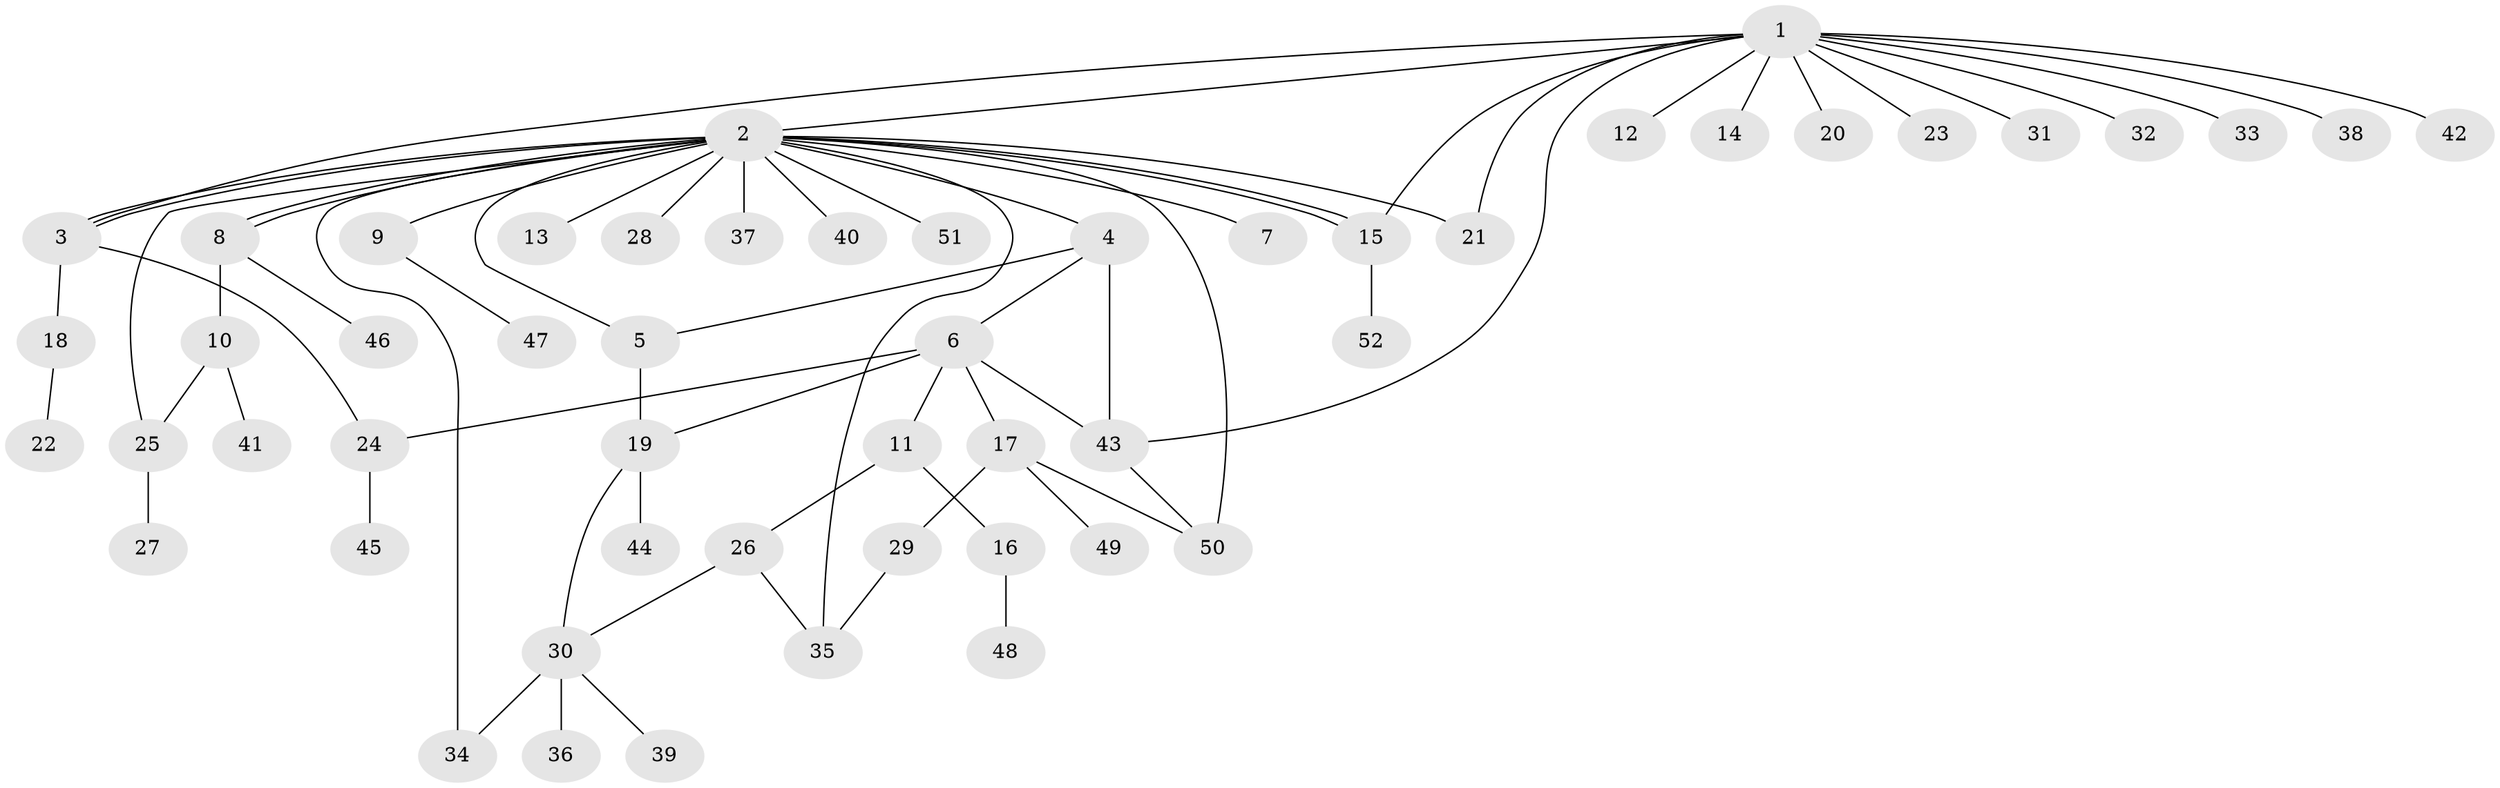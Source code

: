 // coarse degree distribution, {13: 0.03125, 16: 0.03125, 4: 0.0625, 7: 0.03125, 1: 0.53125, 2: 0.21875, 3: 0.0625, 5: 0.03125}
// Generated by graph-tools (version 1.1) at 2025/50/03/04/25 22:50:03]
// undirected, 52 vertices, 69 edges
graph export_dot {
  node [color=gray90,style=filled];
  1;
  2;
  3;
  4;
  5;
  6;
  7;
  8;
  9;
  10;
  11;
  12;
  13;
  14;
  15;
  16;
  17;
  18;
  19;
  20;
  21;
  22;
  23;
  24;
  25;
  26;
  27;
  28;
  29;
  30;
  31;
  32;
  33;
  34;
  35;
  36;
  37;
  38;
  39;
  40;
  41;
  42;
  43;
  44;
  45;
  46;
  47;
  48;
  49;
  50;
  51;
  52;
  1 -- 2;
  1 -- 3;
  1 -- 12;
  1 -- 14;
  1 -- 15;
  1 -- 20;
  1 -- 21;
  1 -- 23;
  1 -- 31;
  1 -- 32;
  1 -- 33;
  1 -- 38;
  1 -- 42;
  1 -- 43;
  2 -- 3;
  2 -- 3;
  2 -- 4;
  2 -- 5;
  2 -- 7;
  2 -- 8;
  2 -- 8;
  2 -- 9;
  2 -- 13;
  2 -- 15;
  2 -- 15;
  2 -- 21;
  2 -- 25;
  2 -- 28;
  2 -- 34;
  2 -- 35;
  2 -- 37;
  2 -- 40;
  2 -- 50;
  2 -- 51;
  3 -- 18;
  3 -- 24;
  4 -- 5;
  4 -- 6;
  4 -- 43;
  5 -- 19;
  6 -- 11;
  6 -- 17;
  6 -- 19;
  6 -- 24;
  6 -- 43;
  8 -- 10;
  8 -- 46;
  9 -- 47;
  10 -- 25;
  10 -- 41;
  11 -- 16;
  11 -- 26;
  15 -- 52;
  16 -- 48;
  17 -- 29;
  17 -- 49;
  17 -- 50;
  18 -- 22;
  19 -- 30;
  19 -- 44;
  24 -- 45;
  25 -- 27;
  26 -- 30;
  26 -- 35;
  29 -- 35;
  30 -- 34;
  30 -- 36;
  30 -- 39;
  43 -- 50;
}
